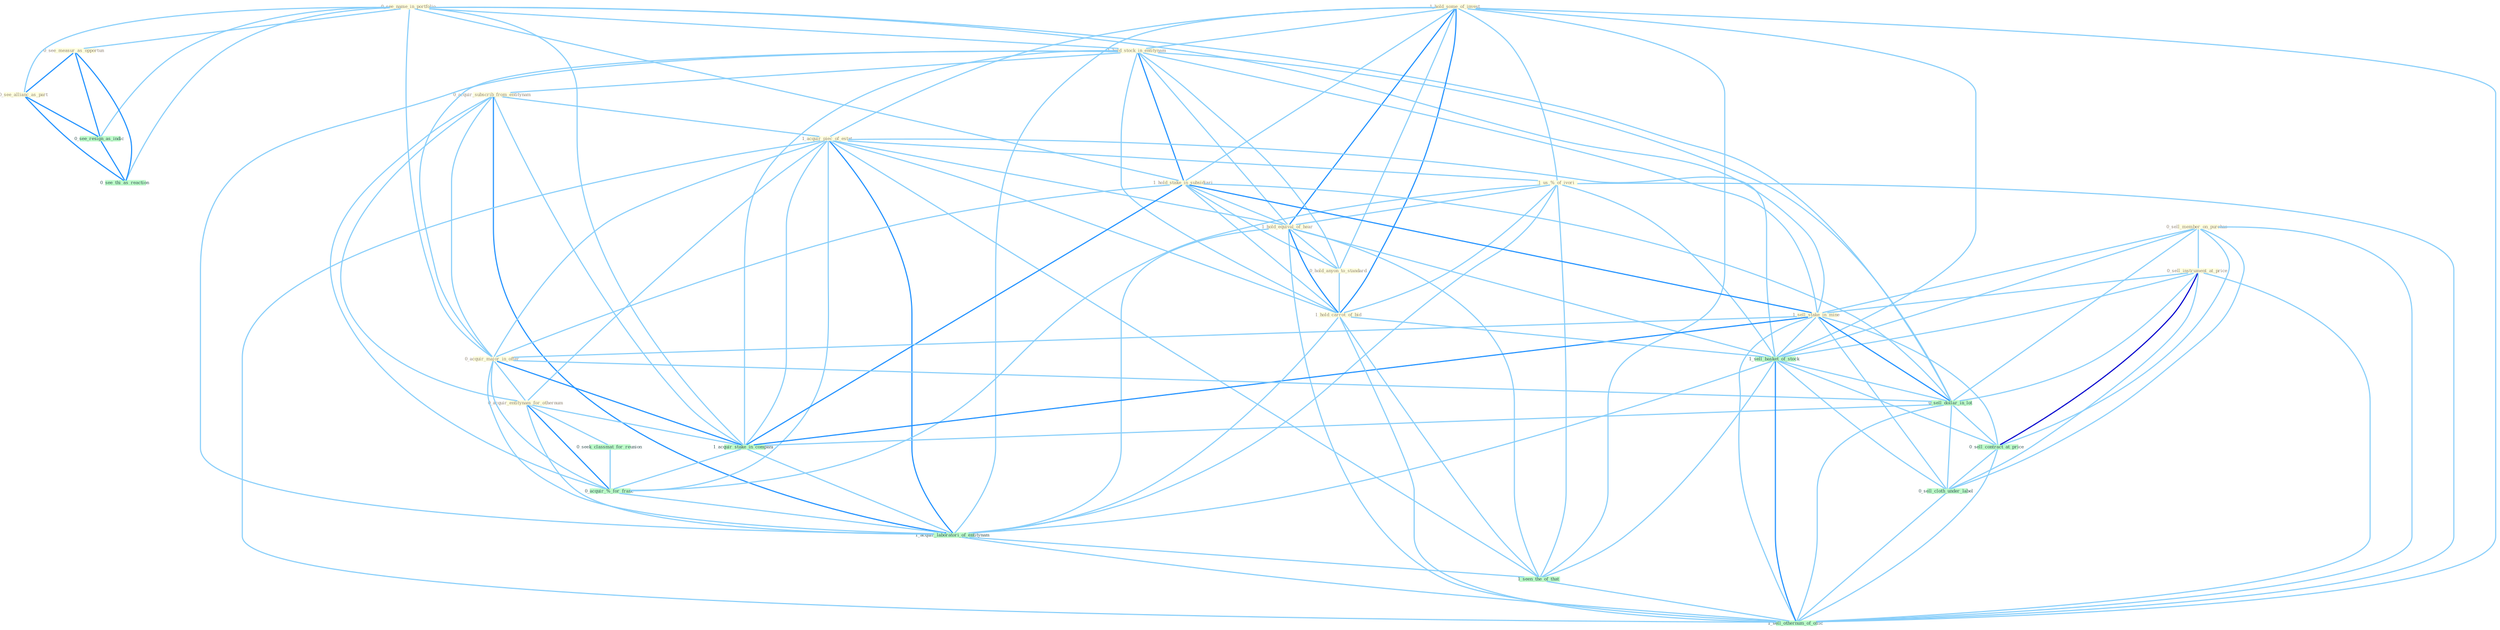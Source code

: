 Graph G{ 
    node
    [shape=polygon,style=filled,width=.5,height=.06,color="#BDFCC9",fixedsize=true,fontsize=4,
    fontcolor="#2f4f4f"];
    {node
    [color="#ffffe0", fontcolor="#8b7d6b"] "0_see_name_in_portfolio " "1_hold_some_of_invest " "1_hold_stock_in_entitynam " "0_see_measur_as_opportun " "0_acquir_subscrib_from_entitynam " "1_acquir_piec_of_estat " "1_us_%_of_ivori " "0_sell_member_on_purchas " "0_sell_instrument_at_price " "1_hold_stake_in_subsidiari " "1_hold_equival_of_hear " "1_sell_stake_in_mine " "0_hold_anyon_to_standard " "0_acquir_major_in_offer " "0_acquir_entitynam_for_othernum " "0_see_allianc_as_part " "1_hold_carrot_of_bid "}
{node [color="#fff0f5", fontcolor="#b22222"]}
edge [color="#B0E2FF"];

	"0_see_name_in_portfolio " -- "1_hold_stock_in_entitynam " [w="1", color="#87cefa" ];
	"0_see_name_in_portfolio " -- "0_see_measur_as_opportun " [w="1", color="#87cefa" ];
	"0_see_name_in_portfolio " -- "1_hold_stake_in_subsidiari " [w="1", color="#87cefa" ];
	"0_see_name_in_portfolio " -- "1_sell_stake_in_mine " [w="1", color="#87cefa" ];
	"0_see_name_in_portfolio " -- "0_acquir_major_in_offer " [w="1", color="#87cefa" ];
	"0_see_name_in_portfolio " -- "0_see_allianc_as_part " [w="1", color="#87cefa" ];
	"0_see_name_in_portfolio " -- "0_sell_dollar_in_lot " [w="1", color="#87cefa" ];
	"0_see_name_in_portfolio " -- "0_see_resign_as_indic " [w="1", color="#87cefa" ];
	"0_see_name_in_portfolio " -- "1_acquir_stake_in_compani " [w="1", color="#87cefa" ];
	"0_see_name_in_portfolio " -- "0_see_thi_as_reaction " [w="1", color="#87cefa" ];
	"1_hold_some_of_invest " -- "1_hold_stock_in_entitynam " [w="1", color="#87cefa" ];
	"1_hold_some_of_invest " -- "1_acquir_piec_of_estat " [w="1", color="#87cefa" ];
	"1_hold_some_of_invest " -- "1_us_%_of_ivori " [w="1", color="#87cefa" ];
	"1_hold_some_of_invest " -- "1_hold_stake_in_subsidiari " [w="1", color="#87cefa" ];
	"1_hold_some_of_invest " -- "1_hold_equival_of_hear " [w="2", color="#1e90ff" , len=0.8];
	"1_hold_some_of_invest " -- "0_hold_anyon_to_standard " [w="1", color="#87cefa" ];
	"1_hold_some_of_invest " -- "1_hold_carrot_of_bid " [w="2", color="#1e90ff" , len=0.8];
	"1_hold_some_of_invest " -- "1_sell_basket_of_stock " [w="1", color="#87cefa" ];
	"1_hold_some_of_invest " -- "1_acquir_laboratori_of_entitynam " [w="1", color="#87cefa" ];
	"1_hold_some_of_invest " -- "1_seen_the_of_that " [w="1", color="#87cefa" ];
	"1_hold_some_of_invest " -- "1_sell_othernum_of_offic " [w="1", color="#87cefa" ];
	"1_hold_stock_in_entitynam " -- "0_acquir_subscrib_from_entitynam " [w="1", color="#87cefa" ];
	"1_hold_stock_in_entitynam " -- "1_hold_stake_in_subsidiari " [w="2", color="#1e90ff" , len=0.8];
	"1_hold_stock_in_entitynam " -- "1_hold_equival_of_hear " [w="1", color="#87cefa" ];
	"1_hold_stock_in_entitynam " -- "1_sell_stake_in_mine " [w="1", color="#87cefa" ];
	"1_hold_stock_in_entitynam " -- "0_hold_anyon_to_standard " [w="1", color="#87cefa" ];
	"1_hold_stock_in_entitynam " -- "0_acquir_major_in_offer " [w="1", color="#87cefa" ];
	"1_hold_stock_in_entitynam " -- "1_hold_carrot_of_bid " [w="1", color="#87cefa" ];
	"1_hold_stock_in_entitynam " -- "0_sell_dollar_in_lot " [w="1", color="#87cefa" ];
	"1_hold_stock_in_entitynam " -- "1_acquir_stake_in_compani " [w="1", color="#87cefa" ];
	"1_hold_stock_in_entitynam " -- "1_acquir_laboratori_of_entitynam " [w="1", color="#87cefa" ];
	"0_see_measur_as_opportun " -- "0_see_allianc_as_part " [w="2", color="#1e90ff" , len=0.8];
	"0_see_measur_as_opportun " -- "0_see_resign_as_indic " [w="2", color="#1e90ff" , len=0.8];
	"0_see_measur_as_opportun " -- "0_see_thi_as_reaction " [w="2", color="#1e90ff" , len=0.8];
	"0_acquir_subscrib_from_entitynam " -- "1_acquir_piec_of_estat " [w="1", color="#87cefa" ];
	"0_acquir_subscrib_from_entitynam " -- "0_acquir_major_in_offer " [w="1", color="#87cefa" ];
	"0_acquir_subscrib_from_entitynam " -- "0_acquir_entitynam_for_othernum " [w="1", color="#87cefa" ];
	"0_acquir_subscrib_from_entitynam " -- "1_acquir_stake_in_compani " [w="1", color="#87cefa" ];
	"0_acquir_subscrib_from_entitynam " -- "0_acquir_%_for_franc " [w="1", color="#87cefa" ];
	"0_acquir_subscrib_from_entitynam " -- "1_acquir_laboratori_of_entitynam " [w="2", color="#1e90ff" , len=0.8];
	"1_acquir_piec_of_estat " -- "1_us_%_of_ivori " [w="1", color="#87cefa" ];
	"1_acquir_piec_of_estat " -- "1_hold_equival_of_hear " [w="1", color="#87cefa" ];
	"1_acquir_piec_of_estat " -- "0_acquir_major_in_offer " [w="1", color="#87cefa" ];
	"1_acquir_piec_of_estat " -- "0_acquir_entitynam_for_othernum " [w="1", color="#87cefa" ];
	"1_acquir_piec_of_estat " -- "1_hold_carrot_of_bid " [w="1", color="#87cefa" ];
	"1_acquir_piec_of_estat " -- "1_sell_basket_of_stock " [w="1", color="#87cefa" ];
	"1_acquir_piec_of_estat " -- "1_acquir_stake_in_compani " [w="1", color="#87cefa" ];
	"1_acquir_piec_of_estat " -- "0_acquir_%_for_franc " [w="1", color="#87cefa" ];
	"1_acquir_piec_of_estat " -- "1_acquir_laboratori_of_entitynam " [w="2", color="#1e90ff" , len=0.8];
	"1_acquir_piec_of_estat " -- "1_seen_the_of_that " [w="1", color="#87cefa" ];
	"1_acquir_piec_of_estat " -- "1_sell_othernum_of_offic " [w="1", color="#87cefa" ];
	"1_us_%_of_ivori " -- "1_hold_equival_of_hear " [w="1", color="#87cefa" ];
	"1_us_%_of_ivori " -- "1_hold_carrot_of_bid " [w="1", color="#87cefa" ];
	"1_us_%_of_ivori " -- "1_sell_basket_of_stock " [w="1", color="#87cefa" ];
	"1_us_%_of_ivori " -- "0_acquir_%_for_franc " [w="1", color="#87cefa" ];
	"1_us_%_of_ivori " -- "1_acquir_laboratori_of_entitynam " [w="1", color="#87cefa" ];
	"1_us_%_of_ivori " -- "1_seen_the_of_that " [w="1", color="#87cefa" ];
	"1_us_%_of_ivori " -- "1_sell_othernum_of_offic " [w="1", color="#87cefa" ];
	"0_sell_member_on_purchas " -- "0_sell_instrument_at_price " [w="1", color="#87cefa" ];
	"0_sell_member_on_purchas " -- "1_sell_stake_in_mine " [w="1", color="#87cefa" ];
	"0_sell_member_on_purchas " -- "1_sell_basket_of_stock " [w="1", color="#87cefa" ];
	"0_sell_member_on_purchas " -- "0_sell_dollar_in_lot " [w="1", color="#87cefa" ];
	"0_sell_member_on_purchas " -- "0_sell_contract_at_price " [w="1", color="#87cefa" ];
	"0_sell_member_on_purchas " -- "0_sell_cloth_under_label " [w="1", color="#87cefa" ];
	"0_sell_member_on_purchas " -- "1_sell_othernum_of_offic " [w="1", color="#87cefa" ];
	"0_sell_instrument_at_price " -- "1_sell_stake_in_mine " [w="1", color="#87cefa" ];
	"0_sell_instrument_at_price " -- "1_sell_basket_of_stock " [w="1", color="#87cefa" ];
	"0_sell_instrument_at_price " -- "0_sell_dollar_in_lot " [w="1", color="#87cefa" ];
	"0_sell_instrument_at_price " -- "0_sell_contract_at_price " [w="3", color="#0000cd" , len=0.6];
	"0_sell_instrument_at_price " -- "0_sell_cloth_under_label " [w="1", color="#87cefa" ];
	"0_sell_instrument_at_price " -- "1_sell_othernum_of_offic " [w="1", color="#87cefa" ];
	"1_hold_stake_in_subsidiari " -- "1_hold_equival_of_hear " [w="1", color="#87cefa" ];
	"1_hold_stake_in_subsidiari " -- "1_sell_stake_in_mine " [w="2", color="#1e90ff" , len=0.8];
	"1_hold_stake_in_subsidiari " -- "0_hold_anyon_to_standard " [w="1", color="#87cefa" ];
	"1_hold_stake_in_subsidiari " -- "0_acquir_major_in_offer " [w="1", color="#87cefa" ];
	"1_hold_stake_in_subsidiari " -- "1_hold_carrot_of_bid " [w="1", color="#87cefa" ];
	"1_hold_stake_in_subsidiari " -- "0_sell_dollar_in_lot " [w="1", color="#87cefa" ];
	"1_hold_stake_in_subsidiari " -- "1_acquir_stake_in_compani " [w="2", color="#1e90ff" , len=0.8];
	"1_hold_equival_of_hear " -- "0_hold_anyon_to_standard " [w="1", color="#87cefa" ];
	"1_hold_equival_of_hear " -- "1_hold_carrot_of_bid " [w="2", color="#1e90ff" , len=0.8];
	"1_hold_equival_of_hear " -- "1_sell_basket_of_stock " [w="1", color="#87cefa" ];
	"1_hold_equival_of_hear " -- "1_acquir_laboratori_of_entitynam " [w="1", color="#87cefa" ];
	"1_hold_equival_of_hear " -- "1_seen_the_of_that " [w="1", color="#87cefa" ];
	"1_hold_equival_of_hear " -- "1_sell_othernum_of_offic " [w="1", color="#87cefa" ];
	"1_sell_stake_in_mine " -- "0_acquir_major_in_offer " [w="1", color="#87cefa" ];
	"1_sell_stake_in_mine " -- "1_sell_basket_of_stock " [w="1", color="#87cefa" ];
	"1_sell_stake_in_mine " -- "0_sell_dollar_in_lot " [w="2", color="#1e90ff" , len=0.8];
	"1_sell_stake_in_mine " -- "1_acquir_stake_in_compani " [w="2", color="#1e90ff" , len=0.8];
	"1_sell_stake_in_mine " -- "0_sell_contract_at_price " [w="1", color="#87cefa" ];
	"1_sell_stake_in_mine " -- "0_sell_cloth_under_label " [w="1", color="#87cefa" ];
	"1_sell_stake_in_mine " -- "1_sell_othernum_of_offic " [w="1", color="#87cefa" ];
	"0_hold_anyon_to_standard " -- "1_hold_carrot_of_bid " [w="1", color="#87cefa" ];
	"0_acquir_major_in_offer " -- "0_acquir_entitynam_for_othernum " [w="1", color="#87cefa" ];
	"0_acquir_major_in_offer " -- "0_sell_dollar_in_lot " [w="1", color="#87cefa" ];
	"0_acquir_major_in_offer " -- "1_acquir_stake_in_compani " [w="2", color="#1e90ff" , len=0.8];
	"0_acquir_major_in_offer " -- "0_acquir_%_for_franc " [w="1", color="#87cefa" ];
	"0_acquir_major_in_offer " -- "1_acquir_laboratori_of_entitynam " [w="1", color="#87cefa" ];
	"0_acquir_entitynam_for_othernum " -- "0_seek_classmat_for_reunion " [w="1", color="#87cefa" ];
	"0_acquir_entitynam_for_othernum " -- "1_acquir_stake_in_compani " [w="1", color="#87cefa" ];
	"0_acquir_entitynam_for_othernum " -- "0_acquir_%_for_franc " [w="2", color="#1e90ff" , len=0.8];
	"0_acquir_entitynam_for_othernum " -- "1_acquir_laboratori_of_entitynam " [w="1", color="#87cefa" ];
	"0_see_allianc_as_part " -- "0_see_resign_as_indic " [w="2", color="#1e90ff" , len=0.8];
	"0_see_allianc_as_part " -- "0_see_thi_as_reaction " [w="2", color="#1e90ff" , len=0.8];
	"1_hold_carrot_of_bid " -- "1_sell_basket_of_stock " [w="1", color="#87cefa" ];
	"1_hold_carrot_of_bid " -- "1_acquir_laboratori_of_entitynam " [w="1", color="#87cefa" ];
	"1_hold_carrot_of_bid " -- "1_seen_the_of_that " [w="1", color="#87cefa" ];
	"1_hold_carrot_of_bid " -- "1_sell_othernum_of_offic " [w="1", color="#87cefa" ];
	"0_seek_classmat_for_reunion " -- "0_acquir_%_for_franc " [w="1", color="#87cefa" ];
	"1_sell_basket_of_stock " -- "0_sell_dollar_in_lot " [w="1", color="#87cefa" ];
	"1_sell_basket_of_stock " -- "0_sell_contract_at_price " [w="1", color="#87cefa" ];
	"1_sell_basket_of_stock " -- "1_acquir_laboratori_of_entitynam " [w="1", color="#87cefa" ];
	"1_sell_basket_of_stock " -- "0_sell_cloth_under_label " [w="1", color="#87cefa" ];
	"1_sell_basket_of_stock " -- "1_seen_the_of_that " [w="1", color="#87cefa" ];
	"1_sell_basket_of_stock " -- "1_sell_othernum_of_offic " [w="2", color="#1e90ff" , len=0.8];
	"0_sell_dollar_in_lot " -- "1_acquir_stake_in_compani " [w="1", color="#87cefa" ];
	"0_sell_dollar_in_lot " -- "0_sell_contract_at_price " [w="1", color="#87cefa" ];
	"0_sell_dollar_in_lot " -- "0_sell_cloth_under_label " [w="1", color="#87cefa" ];
	"0_sell_dollar_in_lot " -- "1_sell_othernum_of_offic " [w="1", color="#87cefa" ];
	"0_see_resign_as_indic " -- "0_see_thi_as_reaction " [w="2", color="#1e90ff" , len=0.8];
	"1_acquir_stake_in_compani " -- "0_acquir_%_for_franc " [w="1", color="#87cefa" ];
	"1_acquir_stake_in_compani " -- "1_acquir_laboratori_of_entitynam " [w="1", color="#87cefa" ];
	"0_acquir_%_for_franc " -- "1_acquir_laboratori_of_entitynam " [w="1", color="#87cefa" ];
	"0_sell_contract_at_price " -- "0_sell_cloth_under_label " [w="1", color="#87cefa" ];
	"0_sell_contract_at_price " -- "1_sell_othernum_of_offic " [w="1", color="#87cefa" ];
	"1_acquir_laboratori_of_entitynam " -- "1_seen_the_of_that " [w="1", color="#87cefa" ];
	"1_acquir_laboratori_of_entitynam " -- "1_sell_othernum_of_offic " [w="1", color="#87cefa" ];
	"0_sell_cloth_under_label " -- "1_sell_othernum_of_offic " [w="1", color="#87cefa" ];
	"1_seen_the_of_that " -- "1_sell_othernum_of_offic " [w="1", color="#87cefa" ];
}